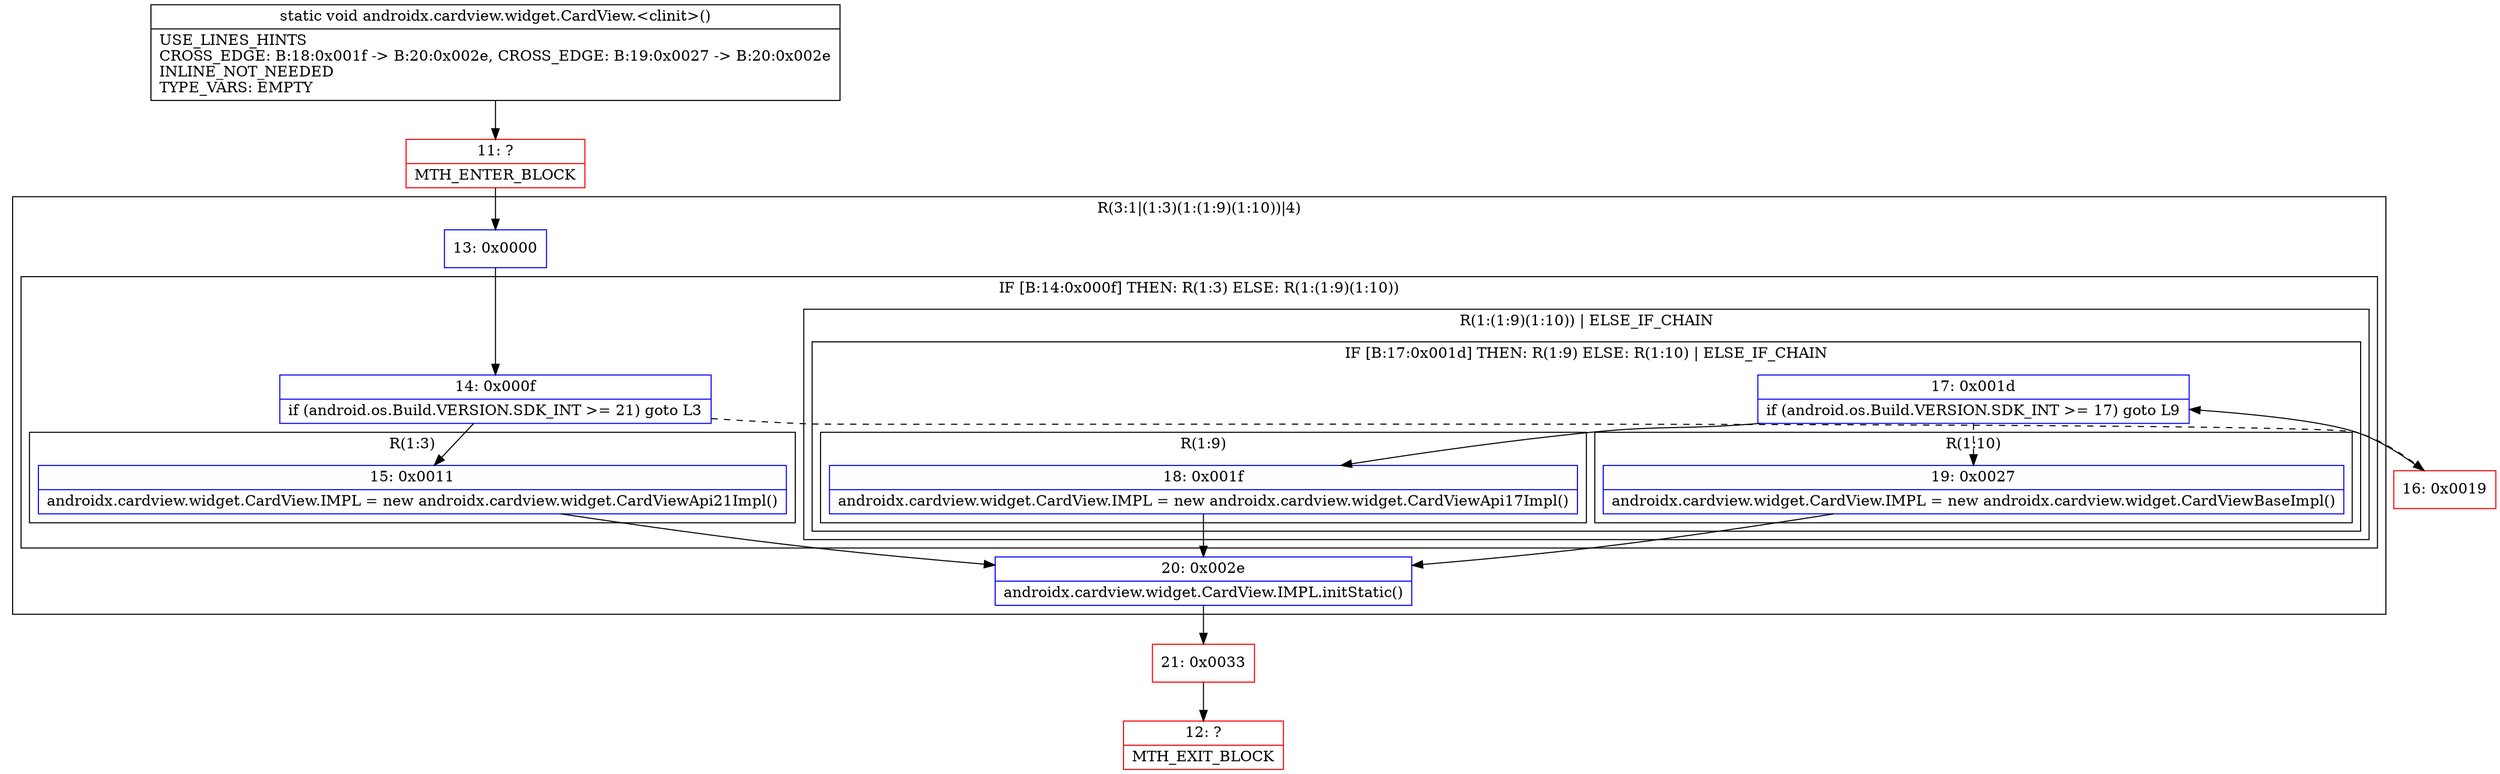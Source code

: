 digraph "CFG forandroidx.cardview.widget.CardView.\<clinit\>()V" {
subgraph cluster_Region_1342800464 {
label = "R(3:1|(1:3)(1:(1:9)(1:10))|4)";
node [shape=record,color=blue];
Node_13 [shape=record,label="{13\:\ 0x0000}"];
subgraph cluster_IfRegion_727176392 {
label = "IF [B:14:0x000f] THEN: R(1:3) ELSE: R(1:(1:9)(1:10))";
node [shape=record,color=blue];
Node_14 [shape=record,label="{14\:\ 0x000f|if (android.os.Build.VERSION.SDK_INT \>= 21) goto L3\l}"];
subgraph cluster_Region_322819485 {
label = "R(1:3)";
node [shape=record,color=blue];
Node_15 [shape=record,label="{15\:\ 0x0011|androidx.cardview.widget.CardView.IMPL = new androidx.cardview.widget.CardViewApi21Impl()\l}"];
}
subgraph cluster_Region_556136790 {
label = "R(1:(1:9)(1:10)) | ELSE_IF_CHAIN\l";
node [shape=record,color=blue];
subgraph cluster_IfRegion_1025696800 {
label = "IF [B:17:0x001d] THEN: R(1:9) ELSE: R(1:10) | ELSE_IF_CHAIN\l";
node [shape=record,color=blue];
Node_17 [shape=record,label="{17\:\ 0x001d|if (android.os.Build.VERSION.SDK_INT \>= 17) goto L9\l}"];
subgraph cluster_Region_684099288 {
label = "R(1:9)";
node [shape=record,color=blue];
Node_18 [shape=record,label="{18\:\ 0x001f|androidx.cardview.widget.CardView.IMPL = new androidx.cardview.widget.CardViewApi17Impl()\l}"];
}
subgraph cluster_Region_1437216608 {
label = "R(1:10)";
node [shape=record,color=blue];
Node_19 [shape=record,label="{19\:\ 0x0027|androidx.cardview.widget.CardView.IMPL = new androidx.cardview.widget.CardViewBaseImpl()\l}"];
}
}
}
}
Node_20 [shape=record,label="{20\:\ 0x002e|androidx.cardview.widget.CardView.IMPL.initStatic()\l}"];
}
Node_11 [shape=record,color=red,label="{11\:\ ?|MTH_ENTER_BLOCK\l}"];
Node_21 [shape=record,color=red,label="{21\:\ 0x0033}"];
Node_12 [shape=record,color=red,label="{12\:\ ?|MTH_EXIT_BLOCK\l}"];
Node_16 [shape=record,color=red,label="{16\:\ 0x0019}"];
MethodNode[shape=record,label="{static void androidx.cardview.widget.CardView.\<clinit\>()  | USE_LINES_HINTS\lCROSS_EDGE: B:18:0x001f \-\> B:20:0x002e, CROSS_EDGE: B:19:0x0027 \-\> B:20:0x002e\lINLINE_NOT_NEEDED\lTYPE_VARS: EMPTY\l}"];
MethodNode -> Node_11;Node_13 -> Node_14;
Node_14 -> Node_15;
Node_14 -> Node_16[style=dashed];
Node_15 -> Node_20;
Node_17 -> Node_18;
Node_17 -> Node_19[style=dashed];
Node_18 -> Node_20;
Node_19 -> Node_20;
Node_20 -> Node_21;
Node_11 -> Node_13;
Node_21 -> Node_12;
Node_16 -> Node_17;
}


